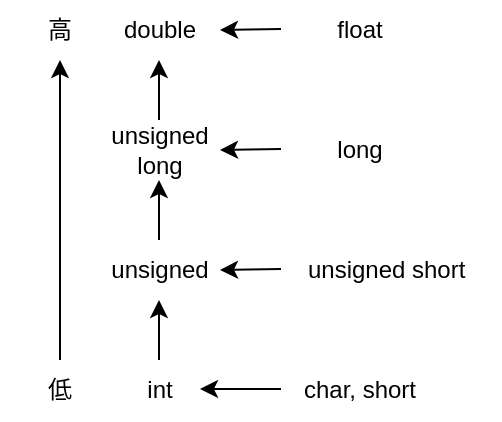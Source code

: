 <mxfile version="22.1.11" type="device">
  <diagram name="第 1 页" id="Oy3WBP8XnrUnzH6m29CH">
    <mxGraphModel dx="794" dy="519" grid="1" gridSize="10" guides="1" tooltips="1" connect="1" arrows="1" fold="1" page="1" pageScale="1" pageWidth="827" pageHeight="1169" math="0" shadow="0">
      <root>
        <mxCell id="0" />
        <mxCell id="1" parent="0" />
        <mxCell id="JS9XGS7SFkaLXiE1Eztz-1" value="" style="endArrow=classic;html=1;rounded=0;exitX=0.5;exitY=0;exitDx=0;exitDy=0;entryX=0.5;entryY=1;entryDx=0;entryDy=0;" edge="1" parent="1" source="JS9XGS7SFkaLXiE1Eztz-2" target="JS9XGS7SFkaLXiE1Eztz-3">
          <mxGeometry width="50" height="50" relative="1" as="geometry">
            <mxPoint x="380" y="300" as="sourcePoint" />
            <mxPoint x="380" y="140" as="targetPoint" />
          </mxGeometry>
        </mxCell>
        <mxCell id="JS9XGS7SFkaLXiE1Eztz-2" value="低" style="text;html=1;strokeColor=none;fillColor=none;align=center;verticalAlign=middle;whiteSpace=wrap;rounded=0;" vertex="1" parent="1">
          <mxGeometry x="350" y="300" width="60" height="30" as="geometry" />
        </mxCell>
        <mxCell id="JS9XGS7SFkaLXiE1Eztz-3" value="高" style="text;html=1;strokeColor=none;fillColor=none;align=center;verticalAlign=middle;whiteSpace=wrap;rounded=0;" vertex="1" parent="1">
          <mxGeometry x="350" y="120" width="60" height="30" as="geometry" />
        </mxCell>
        <mxCell id="JS9XGS7SFkaLXiE1Eztz-5" value="" style="endArrow=classic;html=1;rounded=0;" edge="1" parent="1">
          <mxGeometry width="50" height="50" relative="1" as="geometry">
            <mxPoint x="429.5" y="300" as="sourcePoint" />
            <mxPoint x="429.5" y="270" as="targetPoint" />
          </mxGeometry>
        </mxCell>
        <mxCell id="JS9XGS7SFkaLXiE1Eztz-6" value="int" style="text;html=1;strokeColor=none;fillColor=none;align=center;verticalAlign=middle;whiteSpace=wrap;rounded=0;" vertex="1" parent="1">
          <mxGeometry x="400" y="300" width="60" height="30" as="geometry" />
        </mxCell>
        <mxCell id="JS9XGS7SFkaLXiE1Eztz-7" value="" style="endArrow=classic;html=1;rounded=0;" edge="1" parent="1">
          <mxGeometry width="50" height="50" relative="1" as="geometry">
            <mxPoint x="490.5" y="314.5" as="sourcePoint" />
            <mxPoint x="450" y="314.5" as="targetPoint" />
          </mxGeometry>
        </mxCell>
        <mxCell id="JS9XGS7SFkaLXiE1Eztz-8" value="char, short" style="text;html=1;strokeColor=none;fillColor=none;align=center;verticalAlign=middle;whiteSpace=wrap;rounded=0;" vertex="1" parent="1">
          <mxGeometry x="500" y="300" width="60" height="30" as="geometry" />
        </mxCell>
        <mxCell id="JS9XGS7SFkaLXiE1Eztz-12" value="" style="endArrow=classic;html=1;rounded=0;" edge="1" parent="1">
          <mxGeometry width="50" height="50" relative="1" as="geometry">
            <mxPoint x="429.5" y="240" as="sourcePoint" />
            <mxPoint x="429.5" y="210" as="targetPoint" />
          </mxGeometry>
        </mxCell>
        <mxCell id="JS9XGS7SFkaLXiE1Eztz-13" value="unsigned" style="text;html=1;strokeColor=none;fillColor=none;align=center;verticalAlign=middle;whiteSpace=wrap;rounded=0;" vertex="1" parent="1">
          <mxGeometry x="400" y="240" width="60" height="30" as="geometry" />
        </mxCell>
        <mxCell id="JS9XGS7SFkaLXiE1Eztz-14" value="" style="endArrow=classic;html=1;rounded=0;entryX=1;entryY=0.5;entryDx=0;entryDy=0;" edge="1" parent="1" target="JS9XGS7SFkaLXiE1Eztz-13">
          <mxGeometry width="50" height="50" relative="1" as="geometry">
            <mxPoint x="490.5" y="254.5" as="sourcePoint" />
            <mxPoint x="450" y="254.5" as="targetPoint" />
          </mxGeometry>
        </mxCell>
        <mxCell id="JS9XGS7SFkaLXiE1Eztz-15" value="unsigned short&amp;nbsp;" style="text;html=1;strokeColor=none;fillColor=none;align=center;verticalAlign=middle;whiteSpace=wrap;rounded=0;" vertex="1" parent="1">
          <mxGeometry x="490" y="240" width="110" height="30" as="geometry" />
        </mxCell>
        <mxCell id="JS9XGS7SFkaLXiE1Eztz-16" value="" style="endArrow=classic;html=1;rounded=0;" edge="1" parent="1">
          <mxGeometry width="50" height="50" relative="1" as="geometry">
            <mxPoint x="429.5" y="180" as="sourcePoint" />
            <mxPoint x="429.5" y="150" as="targetPoint" />
          </mxGeometry>
        </mxCell>
        <mxCell id="JS9XGS7SFkaLXiE1Eztz-17" value="unsigned long" style="text;html=1;strokeColor=none;fillColor=none;align=center;verticalAlign=middle;whiteSpace=wrap;rounded=0;" vertex="1" parent="1">
          <mxGeometry x="400" y="180" width="60" height="30" as="geometry" />
        </mxCell>
        <mxCell id="JS9XGS7SFkaLXiE1Eztz-18" value="" style="endArrow=classic;html=1;rounded=0;entryX=1;entryY=0.5;entryDx=0;entryDy=0;" edge="1" parent="1" target="JS9XGS7SFkaLXiE1Eztz-17">
          <mxGeometry width="50" height="50" relative="1" as="geometry">
            <mxPoint x="490.5" y="194.5" as="sourcePoint" />
            <mxPoint x="450" y="194.5" as="targetPoint" />
          </mxGeometry>
        </mxCell>
        <mxCell id="JS9XGS7SFkaLXiE1Eztz-19" value="long" style="text;html=1;strokeColor=none;fillColor=none;align=center;verticalAlign=middle;whiteSpace=wrap;rounded=0;" vertex="1" parent="1">
          <mxGeometry x="500" y="180" width="60" height="30" as="geometry" />
        </mxCell>
        <mxCell id="JS9XGS7SFkaLXiE1Eztz-21" value="double" style="text;html=1;strokeColor=none;fillColor=none;align=center;verticalAlign=middle;whiteSpace=wrap;rounded=0;" vertex="1" parent="1">
          <mxGeometry x="400" y="120" width="60" height="30" as="geometry" />
        </mxCell>
        <mxCell id="JS9XGS7SFkaLXiE1Eztz-22" value="" style="endArrow=classic;html=1;rounded=0;" edge="1" parent="1">
          <mxGeometry width="50" height="50" relative="1" as="geometry">
            <mxPoint x="490.5" y="134.5" as="sourcePoint" />
            <mxPoint x="460" y="135" as="targetPoint" />
          </mxGeometry>
        </mxCell>
        <mxCell id="JS9XGS7SFkaLXiE1Eztz-23" value="float" style="text;html=1;strokeColor=none;fillColor=none;align=center;verticalAlign=middle;whiteSpace=wrap;rounded=0;" vertex="1" parent="1">
          <mxGeometry x="500" y="120" width="60" height="30" as="geometry" />
        </mxCell>
      </root>
    </mxGraphModel>
  </diagram>
</mxfile>
